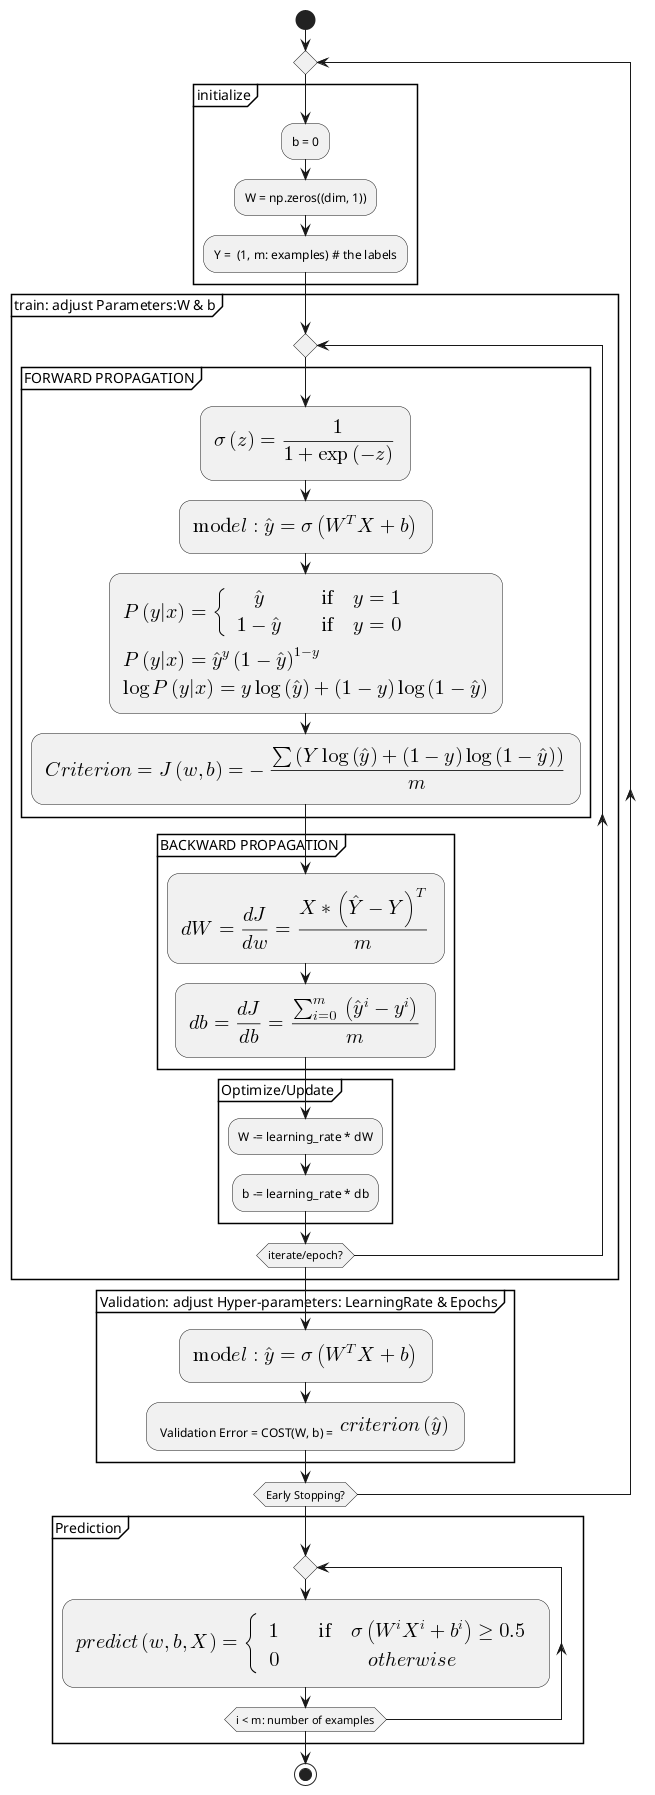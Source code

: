 @startuml
/'
  Gradient Descent
'/
start


repeat

  partition initialize {
    :b = 0;
    :W = np.zeros((dim, 1));
    :Y =  (1, m: examples) # the labels;
  }

  partition "train: adjust Parameters:W & b" {

      repeat

        partition "FORWARD PROPAGATION" {
          :<math>sigma(z) = 1/( 1 + exp(-z) )</math>;
          :<math> model: hat y = sigma(W^T X + b)</math>;

          :<math>P(y|x) = {(hat y, if y = 1), (1 - hat y, if y = 0):}</math>
          <math>P(y|x) = hat y ^y (1 - hat y)^(1-y)</math>
          <math>log P(y|x) = y log(hat y) + (1-y) log(1 - hat y)</math>;

          :<math>Criterion = J(w, b) = - ( sum(Y log(hat y) + (1 - y) log(1 - hat y) ) ) / m</math>;
        }

        partition "BACKWARD PROPAGATION" {

          :<math>dW = (dJ)/(dw) =  (X ** (hat Y - Y)^T) / m</math>;
          :<math>db = (dJ)/(db) = (sum_(i=0)^m (hat y^i - y^i)) / m</math>;

        }

        partition "Optimize/Update" {
          :W -= learning_rate * dW;
          :b -= learning_rate * db;
        }
      repeat while (iterate/epoch?)
  }
partition "Validation: adjust Hyper-parameters: LearningRate & Epochs" {

  :<math> model: hat y = sigma(W^T X + b)</math>;
  : Validation Error = COST(W, b) = <math>criterion( hat y )</math>;
}
repeat while (Early Stopping?)

partition "Prediction" {
  repeat
    :<math>predict(w, b, X) = { (1, if sigma(W^(i) X^(i) + b^(i)) >= 0.5), (0 , otherwise):}</math>;
  repeat while (i < m: number of examples)
}
stop
@enduml
